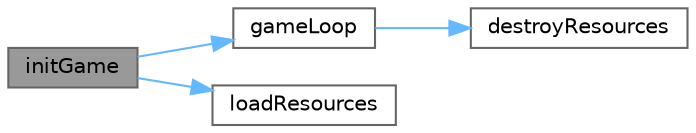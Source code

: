digraph "initGame"
{
 // LATEX_PDF_SIZE
  bgcolor="transparent";
  edge [fontname=Helvetica,fontsize=10,labelfontname=Helvetica,labelfontsize=10];
  node [fontname=Helvetica,fontsize=10,shape=box,height=0.2,width=0.4];
  rankdir="LR";
  Node1 [id="Node000001",label="initGame",height=0.2,width=0.4,color="gray40", fillcolor="grey60", style="filled", fontcolor="black",tooltip="Initializes the game."];
  Node1 -> Node2 [id="edge1_Node000001_Node000002",color="steelblue1",style="solid",tooltip=" "];
  Node2 [id="Node000002",label="gameLoop",height=0.2,width=0.4,color="grey40", fillcolor="white", style="filled",URL="$_game_8c.html#a9466a53aca2dcb5a4d1e94b8d28f4911",tooltip="Main game loop."];
  Node2 -> Node3 [id="edge2_Node000002_Node000003",color="steelblue1",style="solid",tooltip=" "];
  Node3 [id="Node000003",label="destroyResources",height=0.2,width=0.4,color="grey40", fillcolor="white", style="filled",URL="$resources_8c.html#a4e02759c74a62cabc104eb7eeddd4b69",tooltip="Destroys the resources of the game."];
  Node1 -> Node4 [id="edge3_Node000001_Node000004",color="steelblue1",style="solid",tooltip=" "];
  Node4 [id="Node000004",label="loadResources",height=0.2,width=0.4,color="grey40", fillcolor="white", style="filled",URL="$resources_8c.html#a053d8b1a508ac526d6d564ad899c28db",tooltip="Loads the resources of the game."];
}
